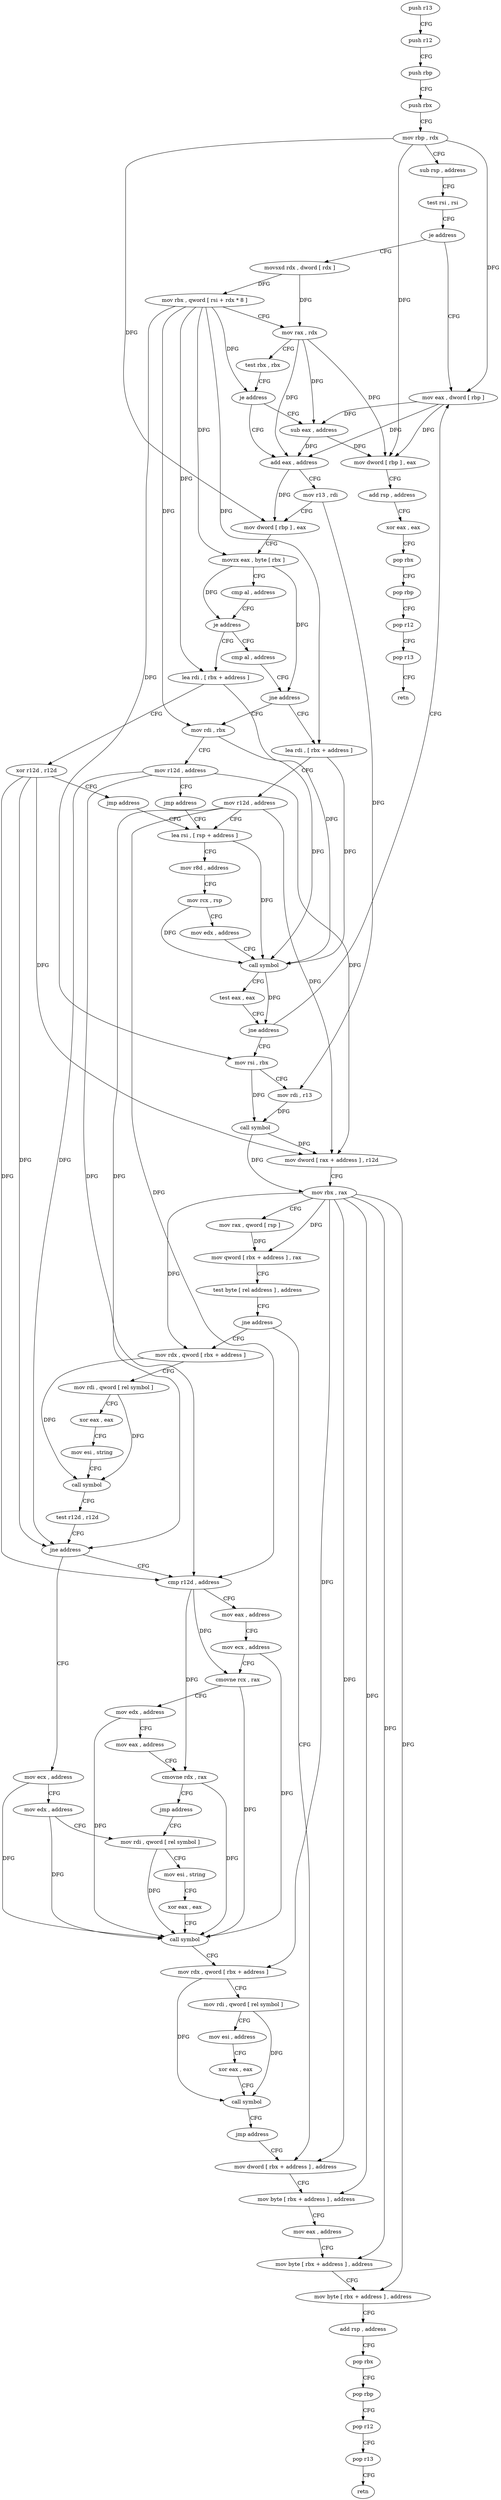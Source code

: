 digraph "func" {
"4277312" [label = "push r13" ]
"4277314" [label = "push r12" ]
"4277316" [label = "push rbp" ]
"4277317" [label = "push rbx" ]
"4277318" [label = "mov rbp , rdx" ]
"4277321" [label = "sub rsp , address" ]
"4277325" [label = "test rsi , rsi" ]
"4277328" [label = "je address" ]
"4277504" [label = "mov eax , dword [ rbp ]" ]
"4277334" [label = "movsxd rdx , dword [ rdx ]" ]
"4277507" [label = "sub eax , address" ]
"4277337" [label = "mov rbx , qword [ rsi + rdx * 8 ]" ]
"4277341" [label = "mov rax , rdx" ]
"4277344" [label = "test rbx , rbx" ]
"4277347" [label = "je address" ]
"4277353" [label = "add eax , address" ]
"4277510" [label = "mov dword [ rbp ] , eax" ]
"4277513" [label = "add rsp , address" ]
"4277517" [label = "xor eax , eax" ]
"4277519" [label = "pop rbx" ]
"4277520" [label = "pop rbp" ]
"4277521" [label = "pop r12" ]
"4277523" [label = "pop r13" ]
"4277525" [label = "retn" ]
"4277356" [label = "mov r13 , rdi" ]
"4277359" [label = "mov dword [ rbp ] , eax" ]
"4277362" [label = "movzx eax , byte [ rbx ]" ]
"4277365" [label = "cmp al , address" ]
"4277367" [label = "je address" ]
"4277488" [label = "lea rdi , [ rbx + address ]" ]
"4277369" [label = "cmp al , address" ]
"4277492" [label = "xor r12d , r12d" ]
"4277495" [label = "jmp address" ]
"4277387" [label = "lea rsi , [ rsp + address ]" ]
"4277371" [label = "jne address" ]
"4277624" [label = "mov rdi , rbx" ]
"4277377" [label = "lea rdi , [ rbx + address ]" ]
"4277392" [label = "mov r8d , address" ]
"4277398" [label = "mov rcx , rsp" ]
"4277401" [label = "mov edx , address" ]
"4277406" [label = "call symbol" ]
"4277411" [label = "test eax , eax" ]
"4277413" [label = "jne address" ]
"4277415" [label = "mov rsi , rbx" ]
"4277627" [label = "mov r12d , address" ]
"4277633" [label = "jmp address" ]
"4277381" [label = "mov r12d , address" ]
"4277418" [label = "mov rdi , r13" ]
"4277421" [label = "call symbol" ]
"4277426" [label = "mov dword [ rax + address ] , r12d" ]
"4277430" [label = "mov rbx , rax" ]
"4277433" [label = "mov rax , qword [ rsp ]" ]
"4277437" [label = "mov qword [ rbx + address ] , rax" ]
"4277441" [label = "test byte [ rel address ] , address" ]
"4277448" [label = "jne address" ]
"4277536" [label = "mov rdx , qword [ rbx + address ]" ]
"4277450" [label = "mov dword [ rbx + address ] , address" ]
"4277540" [label = "mov rdi , qword [ rel symbol ]" ]
"4277547" [label = "xor eax , eax" ]
"4277549" [label = "mov esi , string" ]
"4277554" [label = "call symbol" ]
"4277559" [label = "test r12d , r12d" ]
"4277562" [label = "jne address" ]
"4277648" [label = "cmp r12d , address" ]
"4277564" [label = "mov ecx , address" ]
"4277457" [label = "mov byte [ rbx + address ] , address" ]
"4277461" [label = "mov eax , address" ]
"4277466" [label = "mov byte [ rbx + address ] , address" ]
"4277470" [label = "mov byte [ rbx + address ] , address" ]
"4277474" [label = "add rsp , address" ]
"4277478" [label = "pop rbx" ]
"4277479" [label = "pop rbp" ]
"4277480" [label = "pop r12" ]
"4277482" [label = "pop r13" ]
"4277484" [label = "retn" ]
"4277652" [label = "mov eax , address" ]
"4277657" [label = "mov ecx , address" ]
"4277662" [label = "cmovne rcx , rax" ]
"4277666" [label = "mov edx , address" ]
"4277671" [label = "mov eax , address" ]
"4277676" [label = "cmovne rdx , rax" ]
"4277680" [label = "jmp address" ]
"4277574" [label = "mov rdi , qword [ rel symbol ]" ]
"4277569" [label = "mov edx , address" ]
"4277581" [label = "mov esi , string" ]
"4277586" [label = "xor eax , eax" ]
"4277588" [label = "call symbol" ]
"4277593" [label = "mov rdx , qword [ rbx + address ]" ]
"4277597" [label = "mov rdi , qword [ rel symbol ]" ]
"4277604" [label = "mov esi , address" ]
"4277609" [label = "xor eax , eax" ]
"4277611" [label = "call symbol" ]
"4277616" [label = "jmp address" ]
"4277312" -> "4277314" [ label = "CFG" ]
"4277314" -> "4277316" [ label = "CFG" ]
"4277316" -> "4277317" [ label = "CFG" ]
"4277317" -> "4277318" [ label = "CFG" ]
"4277318" -> "4277321" [ label = "CFG" ]
"4277318" -> "4277504" [ label = "DFG" ]
"4277318" -> "4277510" [ label = "DFG" ]
"4277318" -> "4277359" [ label = "DFG" ]
"4277321" -> "4277325" [ label = "CFG" ]
"4277325" -> "4277328" [ label = "CFG" ]
"4277328" -> "4277504" [ label = "CFG" ]
"4277328" -> "4277334" [ label = "CFG" ]
"4277504" -> "4277507" [ label = "DFG" ]
"4277504" -> "4277510" [ label = "DFG" ]
"4277504" -> "4277353" [ label = "DFG" ]
"4277334" -> "4277337" [ label = "DFG" ]
"4277334" -> "4277341" [ label = "DFG" ]
"4277507" -> "4277510" [ label = "DFG" ]
"4277507" -> "4277353" [ label = "DFG" ]
"4277337" -> "4277341" [ label = "CFG" ]
"4277337" -> "4277347" [ label = "DFG" ]
"4277337" -> "4277362" [ label = "DFG" ]
"4277337" -> "4277488" [ label = "DFG" ]
"4277337" -> "4277624" [ label = "DFG" ]
"4277337" -> "4277377" [ label = "DFG" ]
"4277337" -> "4277415" [ label = "DFG" ]
"4277341" -> "4277344" [ label = "CFG" ]
"4277341" -> "4277507" [ label = "DFG" ]
"4277341" -> "4277510" [ label = "DFG" ]
"4277341" -> "4277353" [ label = "DFG" ]
"4277344" -> "4277347" [ label = "CFG" ]
"4277347" -> "4277507" [ label = "CFG" ]
"4277347" -> "4277353" [ label = "CFG" ]
"4277353" -> "4277356" [ label = "CFG" ]
"4277353" -> "4277359" [ label = "DFG" ]
"4277510" -> "4277513" [ label = "CFG" ]
"4277513" -> "4277517" [ label = "CFG" ]
"4277517" -> "4277519" [ label = "CFG" ]
"4277519" -> "4277520" [ label = "CFG" ]
"4277520" -> "4277521" [ label = "CFG" ]
"4277521" -> "4277523" [ label = "CFG" ]
"4277523" -> "4277525" [ label = "CFG" ]
"4277356" -> "4277359" [ label = "CFG" ]
"4277356" -> "4277418" [ label = "DFG" ]
"4277359" -> "4277362" [ label = "CFG" ]
"4277362" -> "4277365" [ label = "CFG" ]
"4277362" -> "4277367" [ label = "DFG" ]
"4277362" -> "4277371" [ label = "DFG" ]
"4277365" -> "4277367" [ label = "CFG" ]
"4277367" -> "4277488" [ label = "CFG" ]
"4277367" -> "4277369" [ label = "CFG" ]
"4277488" -> "4277492" [ label = "CFG" ]
"4277488" -> "4277406" [ label = "DFG" ]
"4277369" -> "4277371" [ label = "CFG" ]
"4277492" -> "4277495" [ label = "CFG" ]
"4277492" -> "4277426" [ label = "DFG" ]
"4277492" -> "4277562" [ label = "DFG" ]
"4277492" -> "4277648" [ label = "DFG" ]
"4277495" -> "4277387" [ label = "CFG" ]
"4277387" -> "4277392" [ label = "CFG" ]
"4277387" -> "4277406" [ label = "DFG" ]
"4277371" -> "4277624" [ label = "CFG" ]
"4277371" -> "4277377" [ label = "CFG" ]
"4277624" -> "4277627" [ label = "CFG" ]
"4277624" -> "4277406" [ label = "DFG" ]
"4277377" -> "4277381" [ label = "CFG" ]
"4277377" -> "4277406" [ label = "DFG" ]
"4277392" -> "4277398" [ label = "CFG" ]
"4277398" -> "4277401" [ label = "CFG" ]
"4277398" -> "4277406" [ label = "DFG" ]
"4277401" -> "4277406" [ label = "CFG" ]
"4277406" -> "4277411" [ label = "CFG" ]
"4277406" -> "4277413" [ label = "DFG" ]
"4277411" -> "4277413" [ label = "CFG" ]
"4277413" -> "4277504" [ label = "CFG" ]
"4277413" -> "4277415" [ label = "CFG" ]
"4277415" -> "4277418" [ label = "CFG" ]
"4277415" -> "4277421" [ label = "DFG" ]
"4277627" -> "4277633" [ label = "CFG" ]
"4277627" -> "4277426" [ label = "DFG" ]
"4277627" -> "4277562" [ label = "DFG" ]
"4277627" -> "4277648" [ label = "DFG" ]
"4277633" -> "4277387" [ label = "CFG" ]
"4277381" -> "4277387" [ label = "CFG" ]
"4277381" -> "4277426" [ label = "DFG" ]
"4277381" -> "4277562" [ label = "DFG" ]
"4277381" -> "4277648" [ label = "DFG" ]
"4277418" -> "4277421" [ label = "DFG" ]
"4277421" -> "4277426" [ label = "DFG" ]
"4277421" -> "4277430" [ label = "DFG" ]
"4277426" -> "4277430" [ label = "CFG" ]
"4277430" -> "4277433" [ label = "CFG" ]
"4277430" -> "4277437" [ label = "DFG" ]
"4277430" -> "4277536" [ label = "DFG" ]
"4277430" -> "4277450" [ label = "DFG" ]
"4277430" -> "4277457" [ label = "DFG" ]
"4277430" -> "4277466" [ label = "DFG" ]
"4277430" -> "4277470" [ label = "DFG" ]
"4277430" -> "4277593" [ label = "DFG" ]
"4277433" -> "4277437" [ label = "DFG" ]
"4277437" -> "4277441" [ label = "CFG" ]
"4277441" -> "4277448" [ label = "CFG" ]
"4277448" -> "4277536" [ label = "CFG" ]
"4277448" -> "4277450" [ label = "CFG" ]
"4277536" -> "4277540" [ label = "CFG" ]
"4277536" -> "4277554" [ label = "DFG" ]
"4277450" -> "4277457" [ label = "CFG" ]
"4277540" -> "4277547" [ label = "CFG" ]
"4277540" -> "4277554" [ label = "DFG" ]
"4277547" -> "4277549" [ label = "CFG" ]
"4277549" -> "4277554" [ label = "CFG" ]
"4277554" -> "4277559" [ label = "CFG" ]
"4277559" -> "4277562" [ label = "CFG" ]
"4277562" -> "4277648" [ label = "CFG" ]
"4277562" -> "4277564" [ label = "CFG" ]
"4277648" -> "4277652" [ label = "CFG" ]
"4277648" -> "4277662" [ label = "DFG" ]
"4277648" -> "4277676" [ label = "DFG" ]
"4277564" -> "4277569" [ label = "CFG" ]
"4277564" -> "4277588" [ label = "DFG" ]
"4277457" -> "4277461" [ label = "CFG" ]
"4277461" -> "4277466" [ label = "CFG" ]
"4277466" -> "4277470" [ label = "CFG" ]
"4277470" -> "4277474" [ label = "CFG" ]
"4277474" -> "4277478" [ label = "CFG" ]
"4277478" -> "4277479" [ label = "CFG" ]
"4277479" -> "4277480" [ label = "CFG" ]
"4277480" -> "4277482" [ label = "CFG" ]
"4277482" -> "4277484" [ label = "CFG" ]
"4277652" -> "4277657" [ label = "CFG" ]
"4277657" -> "4277662" [ label = "CFG" ]
"4277657" -> "4277588" [ label = "DFG" ]
"4277662" -> "4277666" [ label = "CFG" ]
"4277662" -> "4277588" [ label = "DFG" ]
"4277666" -> "4277671" [ label = "CFG" ]
"4277666" -> "4277588" [ label = "DFG" ]
"4277671" -> "4277676" [ label = "CFG" ]
"4277676" -> "4277680" [ label = "CFG" ]
"4277676" -> "4277588" [ label = "DFG" ]
"4277680" -> "4277574" [ label = "CFG" ]
"4277574" -> "4277581" [ label = "CFG" ]
"4277574" -> "4277588" [ label = "DFG" ]
"4277569" -> "4277574" [ label = "CFG" ]
"4277569" -> "4277588" [ label = "DFG" ]
"4277581" -> "4277586" [ label = "CFG" ]
"4277586" -> "4277588" [ label = "CFG" ]
"4277588" -> "4277593" [ label = "CFG" ]
"4277593" -> "4277597" [ label = "CFG" ]
"4277593" -> "4277611" [ label = "DFG" ]
"4277597" -> "4277604" [ label = "CFG" ]
"4277597" -> "4277611" [ label = "DFG" ]
"4277604" -> "4277609" [ label = "CFG" ]
"4277609" -> "4277611" [ label = "CFG" ]
"4277611" -> "4277616" [ label = "CFG" ]
"4277616" -> "4277450" [ label = "CFG" ]
}
